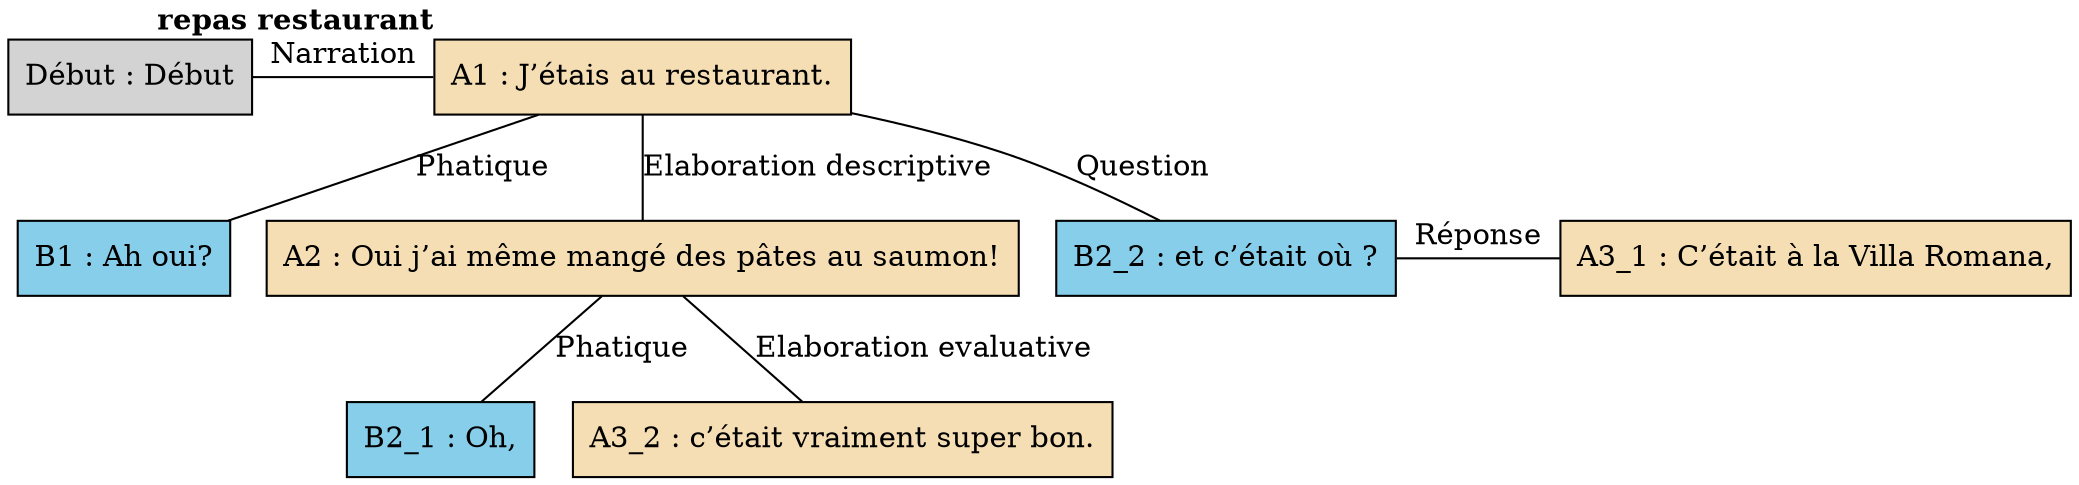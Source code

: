 digraph C04 {
	node [shape=box style=filled]
	"Début" [label="Début : Début" xlabel=""]
	A1 [label="A1 : J’étais au restaurant." fillcolor=wheat xlabel=<<B>repas restaurant</B>>]
	B1 [label="B1 : Ah oui?" fillcolor=skyblue xlabel=""]
	A2 [label="A2 : Oui j’ai même mangé des pâtes au saumon!" fillcolor=wheat xlabel=""]
	B2_1 [label="B2_1 : Oh," fillcolor=skyblue xlabel=""]
	B2_2 [label="B2_2 : et c’était où ?" fillcolor=skyblue xlabel=""]
	A3_1 [label="A3_1 : C’était à la Villa Romana," fillcolor=wheat xlabel=""]
	A3_2 [label="A3_2 : c’était vraiment super bon." fillcolor=wheat xlabel=""]
	{
		rank=same
		"Début"
		A1
		"Début" -> A1 [label=Narration dir=none]
	}
	A1 -> B1 [label=Phatique dir=none]
	A1 -> A2 [label="Elaboration descriptive" dir=none]
	A2 -> B2_1 [label=Phatique dir=none]
	A1 -> B2_2 [label=Question dir=none]
	{
		rank=same
		B2_2
		A3_1
		B2_2 -> A3_1 [label="Réponse" dir=none]
	}
	A2 -> A3_2 [label="Elaboration evaluative" dir=none]
}
